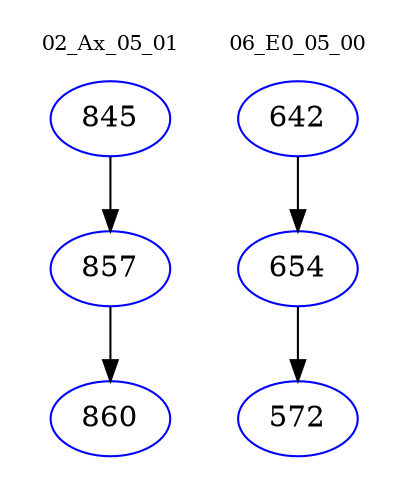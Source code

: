 digraph{
subgraph cluster_0 {
color = white
label = "02_Ax_05_01";
fontsize=10;
T0_845 [label="845", color="blue"]
T0_845 -> T0_857 [color="black"]
T0_857 [label="857", color="blue"]
T0_857 -> T0_860 [color="black"]
T0_860 [label="860", color="blue"]
}
subgraph cluster_1 {
color = white
label = "06_E0_05_00";
fontsize=10;
T1_642 [label="642", color="blue"]
T1_642 -> T1_654 [color="black"]
T1_654 [label="654", color="blue"]
T1_654 -> T1_572 [color="black"]
T1_572 [label="572", color="blue"]
}
}
